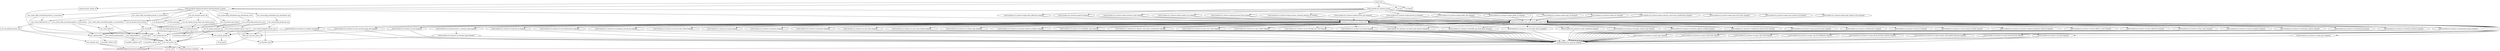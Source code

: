 digraph {
	compound = "true"
	newrank = "true"
	subgraph "root" {
		"[root] aws_autoscaling_attachment.asg_attachment_api (expand)" [label = "aws_autoscaling_attachment.asg_attachment_api", shape = "box"]
		"[root] aws_autoscaling_attachment.asg_attachment_react (expand)" [label = "aws_autoscaling_attachment.asg_attachment_react", shape = "box"]
		"[root] aws_autoscaling_group.api_asg (expand)" [label = "aws_autoscaling_group.api_asg", shape = "box"]
		"[root] aws_autoscaling_group.react_asg (expand)" [label = "aws_autoscaling_group.react_asg", shape = "box"]
		"[root] aws_db_instance.saturn_db (expand)" [label = "aws_db_instance.saturn_db", shape = "box"]
		"[root] aws_db_subnet_group.saturn_db_subnet_group (expand)" [label = "aws_db_subnet_group.saturn_db_subnet_group", shape = "box"]
		"[root] aws_eip.ngw_eip (expand)" [label = "aws_eip.ngw_eip", shape = "box"]
		"[root] aws_internet_gateway.igw (expand)" [label = "aws_internet_gateway.igw", shape = "box"]
		"[root] aws_launch_template.saturn_api_lt (expand)" [label = "aws_launch_template.saturn_api_lt", shape = "box"]
		"[root] aws_launch_template.saturn_react_lt (expand)" [label = "aws_launch_template.saturn_react_lt", shape = "box"]
		"[root] aws_lb.alb (expand)" [label = "aws_lb.alb", shape = "box"]
		"[root] aws_lb_listener.api_listener (expand)" [label = "aws_lb_listener.api_listener", shape = "box"]
		"[root] aws_lb_listener.react_listener (expand)" [label = "aws_lb_listener.react_listener", shape = "box"]
		"[root] aws_lb_target_group.api_tg (expand)" [label = "aws_lb_target_group.api_tg", shape = "box"]
		"[root] aws_lb_target_group.react_tg (expand)" [label = "aws_lb_target_group.react_tg", shape = "box"]
		"[root] aws_nat_gateway.saturn_ngw (expand)" [label = "aws_nat_gateway.saturn_ngw", shape = "box"]
		"[root] aws_route_table.private_rt (expand)" [label = "aws_route_table.private_rt", shape = "box"]
		"[root] aws_route_table.rt (expand)" [label = "aws_route_table.rt", shape = "box"]
		"[root] aws_route_table_association.private_rt_association (expand)" [label = "aws_route_table_association.private_rt_association", shape = "box"]
		"[root] aws_route_table_association.private_rt_association2 (expand)" [label = "aws_route_table_association.private_rt_association2", shape = "box"]
		"[root] aws_route_table_association.public_rt_association (expand)" [label = "aws_route_table_association.public_rt_association", shape = "box"]
		"[root] aws_route_table_association.public_rt_association2 (expand)" [label = "aws_route_table_association.public_rt_association2", shape = "box"]
		"[root] aws_security_group.sg (expand)" [label = "aws_security_group.sg", shape = "box"]
		"[root] aws_subnet.private (expand)" [label = "aws_subnet.private", shape = "box"]
		"[root] aws_subnet.private2 (expand)" [label = "aws_subnet.private2", shape = "box"]
		"[root] aws_subnet.public (expand)" [label = "aws_subnet.public", shape = "box"]
		"[root] aws_subnet.public2 (expand)" [label = "aws_subnet.public2", shape = "box"]
		"[root] aws_vpc.saturn_vpc (expand)" [label = "aws_vpc.saturn_vpc", shape = "box"]
		"[root] data.aws_ami.aws_linux_2 (expand)" [label = "data.aws_ami.aws_linux_2", shape = "box"]
		"[root] module.ec2_instance.aws_instance.this (expand)" [label = "module.ec2_instance.aws_instance.this", shape = "box"]
		"[root] module.ec2_instance.aws_spot_instance_request.this (expand)" [label = "module.ec2_instance.aws_spot_instance_request.this", shape = "box"]
		"[root] output.private_subnet_id" [label = "output.private_subnet_id", shape = "note"]
		"[root] provider[\"registry.terraform.io/hashicorp/aws\"]" [label = "provider[\"registry.terraform.io/hashicorp/aws\"]", shape = "diamond"]
		"[root] var.ami" [label = "var.ami", shape = "note"]
		"[root] var.db_password" [label = "var.db_password", shape = "note"]
		"[root] var.db_username" [label = "var.db_username", shape = "note"]
		"[root] var.instance_type" [label = "var.instance_type", shape = "note"]
		"[root] var.lb_type" [label = "var.lb_type", shape = "note"]
		"[root] var.private_subnet2_cidr" [label = "var.private_subnet2_cidr", shape = "note"]
		"[root] var.private_subnet_cidr" [label = "var.private_subnet_cidr", shape = "note"]
		"[root] var.public_subnet2_cidr" [label = "var.public_subnet2_cidr", shape = "note"]
		"[root] var.public_subnet_cidr" [label = "var.public_subnet_cidr", shape = "note"]
		"[root] var.region" [label = "var.region", shape = "note"]
		"[root] var.sg_ports" [label = "var.sg_ports", shape = "note"]
		"[root] var.vpc_cidr" [label = "var.vpc_cidr", shape = "note"]
		"[root] aws_autoscaling_attachment.asg_attachment_api (expand)" -> "[root] aws_autoscaling_group.api_asg (expand)"
		"[root] aws_autoscaling_attachment.asg_attachment_react (expand)" -> "[root] aws_autoscaling_group.react_asg (expand)"
		"[root] aws_autoscaling_group.api_asg (expand)" -> "[root] aws_launch_template.saturn_api_lt (expand)"
		"[root] aws_autoscaling_group.api_asg (expand)" -> "[root] aws_lb_target_group.api_tg (expand)"
		"[root] aws_autoscaling_group.api_asg (expand)" -> "[root] aws_subnet.private2 (expand)"
		"[root] aws_autoscaling_group.react_asg (expand)" -> "[root] aws_launch_template.saturn_react_lt (expand)"
		"[root] aws_autoscaling_group.react_asg (expand)" -> "[root] aws_lb_target_group.react_tg (expand)"
		"[root] aws_autoscaling_group.react_asg (expand)" -> "[root] aws_subnet.private2 (expand)"
		"[root] aws_db_instance.saturn_db (expand)" -> "[root] aws_db_subnet_group.saturn_db_subnet_group (expand)"
		"[root] aws_db_instance.saturn_db (expand)" -> "[root] aws_security_group.sg (expand)"
		"[root] aws_db_instance.saturn_db (expand)" -> "[root] var.db_password"
		"[root] aws_db_instance.saturn_db (expand)" -> "[root] var.db_username"
		"[root] aws_db_subnet_group.saturn_db_subnet_group (expand)" -> "[root] aws_subnet.private (expand)"
		"[root] aws_db_subnet_group.saturn_db_subnet_group (expand)" -> "[root] aws_subnet.private2 (expand)"
		"[root] aws_eip.ngw_eip (expand)" -> "[root] local.Name (expand)"
		"[root] aws_eip.ngw_eip (expand)" -> "[root] provider[\"registry.terraform.io/hashicorp/aws\"]"
		"[root] aws_internet_gateway.igw (expand)" -> "[root] aws_vpc.saturn_vpc (expand)"
		"[root] aws_launch_template.saturn_api_lt (expand)" -> "[root] aws_security_group.sg (expand)"
		"[root] aws_launch_template.saturn_api_lt (expand)" -> "[root] aws_subnet.private (expand)"
		"[root] aws_launch_template.saturn_api_lt (expand)" -> "[root] data.aws_ami.aws_linux_2 (expand)"
		"[root] aws_launch_template.saturn_api_lt (expand)" -> "[root] var.instance_type"
		"[root] aws_launch_template.saturn_react_lt (expand)" -> "[root] aws_security_group.sg (expand)"
		"[root] aws_launch_template.saturn_react_lt (expand)" -> "[root] aws_subnet.private (expand)"
		"[root] aws_launch_template.saturn_react_lt (expand)" -> "[root] data.aws_ami.aws_linux_2 (expand)"
		"[root] aws_launch_template.saturn_react_lt (expand)" -> "[root] var.instance_type"
		"[root] aws_lb.alb (expand)" -> "[root] aws_security_group.sg (expand)"
		"[root] aws_lb.alb (expand)" -> "[root] aws_subnet.public (expand)"
		"[root] aws_lb.alb (expand)" -> "[root] aws_subnet.public2 (expand)"
		"[root] aws_lb.alb (expand)" -> "[root] var.lb_type"
		"[root] aws_lb_listener.api_listener (expand)" -> "[root] aws_lb.alb (expand)"
		"[root] aws_lb_listener.api_listener (expand)" -> "[root] aws_lb_target_group.api_tg (expand)"
		"[root] aws_lb_listener.react_listener (expand)" -> "[root] aws_lb.alb (expand)"
		"[root] aws_lb_listener.react_listener (expand)" -> "[root] aws_lb_target_group.react_tg (expand)"
		"[root] aws_lb_target_group.api_tg (expand)" -> "[root] aws_vpc.saturn_vpc (expand)"
		"[root] aws_lb_target_group.react_tg (expand)" -> "[root] aws_vpc.saturn_vpc (expand)"
		"[root] aws_nat_gateway.saturn_ngw (expand)" -> "[root] aws_eip.ngw_eip (expand)"
		"[root] aws_nat_gateway.saturn_ngw (expand)" -> "[root] aws_subnet.public (expand)"
		"[root] aws_route_table.private_rt (expand)" -> "[root] aws_nat_gateway.saturn_ngw (expand)"
		"[root] aws_route_table.rt (expand)" -> "[root] aws_internet_gateway.igw (expand)"
		"[root] aws_route_table_association.private_rt_association (expand)" -> "[root] aws_route_table.private_rt (expand)"
		"[root] aws_route_table_association.private_rt_association (expand)" -> "[root] aws_subnet.private (expand)"
		"[root] aws_route_table_association.private_rt_association2 (expand)" -> "[root] aws_route_table.private_rt (expand)"
		"[root] aws_route_table_association.private_rt_association2 (expand)" -> "[root] aws_subnet.private2 (expand)"
		"[root] aws_route_table_association.public_rt_association (expand)" -> "[root] aws_route_table.rt (expand)"
		"[root] aws_route_table_association.public_rt_association (expand)" -> "[root] aws_subnet.public (expand)"
		"[root] aws_route_table_association.public_rt_association2 (expand)" -> "[root] aws_route_table.rt (expand)"
		"[root] aws_route_table_association.public_rt_association2 (expand)" -> "[root] aws_subnet.public2 (expand)"
		"[root] aws_security_group.sg (expand)" -> "[root] aws_vpc.saturn_vpc (expand)"
		"[root] aws_security_group.sg (expand)" -> "[root] var.sg_ports"
		"[root] aws_subnet.private (expand)" -> "[root] aws_vpc.saturn_vpc (expand)"
		"[root] aws_subnet.private (expand)" -> "[root] var.private_subnet_cidr"
		"[root] aws_subnet.private2 (expand)" -> "[root] aws_vpc.saturn_vpc (expand)"
		"[root] aws_subnet.private2 (expand)" -> "[root] var.private_subnet2_cidr"
		"[root] aws_subnet.public (expand)" -> "[root] aws_vpc.saturn_vpc (expand)"
		"[root] aws_subnet.public (expand)" -> "[root] var.public_subnet_cidr"
		"[root] aws_subnet.public2 (expand)" -> "[root] aws_vpc.saturn_vpc (expand)"
		"[root] aws_subnet.public2 (expand)" -> "[root] var.public_subnet2_cidr"
		"[root] aws_vpc.saturn_vpc (expand)" -> "[root] local.Name (expand)"
		"[root] aws_vpc.saturn_vpc (expand)" -> "[root] provider[\"registry.terraform.io/hashicorp/aws\"]"
		"[root] aws_vpc.saturn_vpc (expand)" -> "[root] var.vpc_cidr"
		"[root] data.aws_ami.aws_linux_2 (expand)" -> "[root] provider[\"registry.terraform.io/hashicorp/aws\"]"
		"[root] module.ec2_instance (close)" -> "[root] module.ec2_instance.output.arn (expand)"
		"[root] module.ec2_instance (close)" -> "[root] module.ec2_instance.output.capacity_reservation_specification (expand)"
		"[root] module.ec2_instance (close)" -> "[root] module.ec2_instance.output.id (expand)"
		"[root] module.ec2_instance (close)" -> "[root] module.ec2_instance.output.instance_state (expand)"
		"[root] module.ec2_instance (close)" -> "[root] module.ec2_instance.output.ipv6_addresses (expand)"
		"[root] module.ec2_instance (close)" -> "[root] module.ec2_instance.output.outpost_arn (expand)"
		"[root] module.ec2_instance (close)" -> "[root] module.ec2_instance.output.password_data (expand)"
		"[root] module.ec2_instance (close)" -> "[root] module.ec2_instance.output.primary_network_interface_id (expand)"
		"[root] module.ec2_instance (close)" -> "[root] module.ec2_instance.output.private_dns (expand)"
		"[root] module.ec2_instance (close)" -> "[root] module.ec2_instance.output.private_ip (expand)"
		"[root] module.ec2_instance (close)" -> "[root] module.ec2_instance.output.public_dns (expand)"
		"[root] module.ec2_instance (close)" -> "[root] module.ec2_instance.output.public_ip (expand)"
		"[root] module.ec2_instance (close)" -> "[root] module.ec2_instance.output.spot_bid_status (expand)"
		"[root] module.ec2_instance (close)" -> "[root] module.ec2_instance.output.spot_instance_id (expand)"
		"[root] module.ec2_instance (close)" -> "[root] module.ec2_instance.output.spot_request_state (expand)"
		"[root] module.ec2_instance (close)" -> "[root] module.ec2_instance.output.tags_all (expand)"
		"[root] module.ec2_instance.aws_instance.this (expand)" -> "[root] module.ec2_instance.local.is_t_instance_type (expand)"
		"[root] module.ec2_instance.aws_instance.this (expand)" -> "[root] module.ec2_instance.var.ami (expand)"
		"[root] module.ec2_instance.aws_instance.this (expand)" -> "[root] module.ec2_instance.var.associate_public_ip_address (expand)"
		"[root] module.ec2_instance.aws_instance.this (expand)" -> "[root] module.ec2_instance.var.availability_zone (expand)"
		"[root] module.ec2_instance.aws_instance.this (expand)" -> "[root] module.ec2_instance.var.capacity_reservation_specification (expand)"
		"[root] module.ec2_instance.aws_instance.this (expand)" -> "[root] module.ec2_instance.var.cpu_core_count (expand)"
		"[root] module.ec2_instance.aws_instance.this (expand)" -> "[root] module.ec2_instance.var.cpu_credits (expand)"
		"[root] module.ec2_instance.aws_instance.this (expand)" -> "[root] module.ec2_instance.var.cpu_threads_per_core (expand)"
		"[root] module.ec2_instance.aws_instance.this (expand)" -> "[root] module.ec2_instance.var.create (expand)"
		"[root] module.ec2_instance.aws_instance.this (expand)" -> "[root] module.ec2_instance.var.create_spot_instance (expand)"
		"[root] module.ec2_instance.aws_instance.this (expand)" -> "[root] module.ec2_instance.var.disable_api_termination (expand)"
		"[root] module.ec2_instance.aws_instance.this (expand)" -> "[root] module.ec2_instance.var.ebs_block_device (expand)"
		"[root] module.ec2_instance.aws_instance.this (expand)" -> "[root] module.ec2_instance.var.ebs_optimized (expand)"
		"[root] module.ec2_instance.aws_instance.this (expand)" -> "[root] module.ec2_instance.var.enable_volume_tags (expand)"
		"[root] module.ec2_instance.aws_instance.this (expand)" -> "[root] module.ec2_instance.var.enclave_options_enabled (expand)"
		"[root] module.ec2_instance.aws_instance.this (expand)" -> "[root] module.ec2_instance.var.ephemeral_block_device (expand)"
		"[root] module.ec2_instance.aws_instance.this (expand)" -> "[root] module.ec2_instance.var.get_password_data (expand)"
		"[root] module.ec2_instance.aws_instance.this (expand)" -> "[root] module.ec2_instance.var.hibernation (expand)"
		"[root] module.ec2_instance.aws_instance.this (expand)" -> "[root] module.ec2_instance.var.host_id (expand)"
		"[root] module.ec2_instance.aws_instance.this (expand)" -> "[root] module.ec2_instance.var.iam_instance_profile (expand)"
		"[root] module.ec2_instance.aws_instance.this (expand)" -> "[root] module.ec2_instance.var.instance_initiated_shutdown_behavior (expand)"
		"[root] module.ec2_instance.aws_instance.this (expand)" -> "[root] module.ec2_instance.var.ipv6_address_count (expand)"
		"[root] module.ec2_instance.aws_instance.this (expand)" -> "[root] module.ec2_instance.var.ipv6_addresses (expand)"
		"[root] module.ec2_instance.aws_instance.this (expand)" -> "[root] module.ec2_instance.var.key_name (expand)"
		"[root] module.ec2_instance.aws_instance.this (expand)" -> "[root] module.ec2_instance.var.launch_template (expand)"
		"[root] module.ec2_instance.aws_instance.this (expand)" -> "[root] module.ec2_instance.var.metadata_options (expand)"
		"[root] module.ec2_instance.aws_instance.this (expand)" -> "[root] module.ec2_instance.var.monitoring (expand)"
		"[root] module.ec2_instance.aws_instance.this (expand)" -> "[root] module.ec2_instance.var.name (expand)"
		"[root] module.ec2_instance.aws_instance.this (expand)" -> "[root] module.ec2_instance.var.network_interface (expand)"
		"[root] module.ec2_instance.aws_instance.this (expand)" -> "[root] module.ec2_instance.var.placement_group (expand)"
		"[root] module.ec2_instance.aws_instance.this (expand)" -> "[root] module.ec2_instance.var.private_ip (expand)"
		"[root] module.ec2_instance.aws_instance.this (expand)" -> "[root] module.ec2_instance.var.root_block_device (expand)"
		"[root] module.ec2_instance.aws_instance.this (expand)" -> "[root] module.ec2_instance.var.secondary_private_ips (expand)"
		"[root] module.ec2_instance.aws_instance.this (expand)" -> "[root] module.ec2_instance.var.source_dest_check (expand)"
		"[root] module.ec2_instance.aws_instance.this (expand)" -> "[root] module.ec2_instance.var.subnet_id (expand)"
		"[root] module.ec2_instance.aws_instance.this (expand)" -> "[root] module.ec2_instance.var.tags (expand)"
		"[root] module.ec2_instance.aws_instance.this (expand)" -> "[root] module.ec2_instance.var.tenancy (expand)"
		"[root] module.ec2_instance.aws_instance.this (expand)" -> "[root] module.ec2_instance.var.timeouts (expand)"
		"[root] module.ec2_instance.aws_instance.this (expand)" -> "[root] module.ec2_instance.var.user_data (expand)"
		"[root] module.ec2_instance.aws_instance.this (expand)" -> "[root] module.ec2_instance.var.user_data_base64 (expand)"
		"[root] module.ec2_instance.aws_instance.this (expand)" -> "[root] module.ec2_instance.var.volume_tags (expand)"
		"[root] module.ec2_instance.aws_instance.this (expand)" -> "[root] module.ec2_instance.var.vpc_security_group_ids (expand)"
		"[root] module.ec2_instance.aws_spot_instance_request.this (expand)" -> "[root] module.ec2_instance.local.is_t_instance_type (expand)"
		"[root] module.ec2_instance.aws_spot_instance_request.this (expand)" -> "[root] module.ec2_instance.var.ami (expand)"
		"[root] module.ec2_instance.aws_spot_instance_request.this (expand)" -> "[root] module.ec2_instance.var.associate_public_ip_address (expand)"
		"[root] module.ec2_instance.aws_spot_instance_request.this (expand)" -> "[root] module.ec2_instance.var.availability_zone (expand)"
		"[root] module.ec2_instance.aws_spot_instance_request.this (expand)" -> "[root] module.ec2_instance.var.capacity_reservation_specification (expand)"
		"[root] module.ec2_instance.aws_spot_instance_request.this (expand)" -> "[root] module.ec2_instance.var.cpu_core_count (expand)"
		"[root] module.ec2_instance.aws_spot_instance_request.this (expand)" -> "[root] module.ec2_instance.var.cpu_credits (expand)"
		"[root] module.ec2_instance.aws_spot_instance_request.this (expand)" -> "[root] module.ec2_instance.var.cpu_threads_per_core (expand)"
		"[root] module.ec2_instance.aws_spot_instance_request.this (expand)" -> "[root] module.ec2_instance.var.create (expand)"
		"[root] module.ec2_instance.aws_spot_instance_request.this (expand)" -> "[root] module.ec2_instance.var.create_spot_instance (expand)"
		"[root] module.ec2_instance.aws_spot_instance_request.this (expand)" -> "[root] module.ec2_instance.var.disable_api_termination (expand)"
		"[root] module.ec2_instance.aws_spot_instance_request.this (expand)" -> "[root] module.ec2_instance.var.ebs_block_device (expand)"
		"[root] module.ec2_instance.aws_spot_instance_request.this (expand)" -> "[root] module.ec2_instance.var.ebs_optimized (expand)"
		"[root] module.ec2_instance.aws_spot_instance_request.this (expand)" -> "[root] module.ec2_instance.var.enable_volume_tags (expand)"
		"[root] module.ec2_instance.aws_spot_instance_request.this (expand)" -> "[root] module.ec2_instance.var.enclave_options_enabled (expand)"
		"[root] module.ec2_instance.aws_spot_instance_request.this (expand)" -> "[root] module.ec2_instance.var.ephemeral_block_device (expand)"
		"[root] module.ec2_instance.aws_spot_instance_request.this (expand)" -> "[root] module.ec2_instance.var.get_password_data (expand)"
		"[root] module.ec2_instance.aws_spot_instance_request.this (expand)" -> "[root] module.ec2_instance.var.hibernation (expand)"
		"[root] module.ec2_instance.aws_spot_instance_request.this (expand)" -> "[root] module.ec2_instance.var.host_id (expand)"
		"[root] module.ec2_instance.aws_spot_instance_request.this (expand)" -> "[root] module.ec2_instance.var.iam_instance_profile (expand)"
		"[root] module.ec2_instance.aws_spot_instance_request.this (expand)" -> "[root] module.ec2_instance.var.instance_initiated_shutdown_behavior (expand)"
		"[root] module.ec2_instance.aws_spot_instance_request.this (expand)" -> "[root] module.ec2_instance.var.ipv6_address_count (expand)"
		"[root] module.ec2_instance.aws_spot_instance_request.this (expand)" -> "[root] module.ec2_instance.var.ipv6_addresses (expand)"
		"[root] module.ec2_instance.aws_spot_instance_request.this (expand)" -> "[root] module.ec2_instance.var.key_name (expand)"
		"[root] module.ec2_instance.aws_spot_instance_request.this (expand)" -> "[root] module.ec2_instance.var.launch_template (expand)"
		"[root] module.ec2_instance.aws_spot_instance_request.this (expand)" -> "[root] module.ec2_instance.var.metadata_options (expand)"
		"[root] module.ec2_instance.aws_spot_instance_request.this (expand)" -> "[root] module.ec2_instance.var.monitoring (expand)"
		"[root] module.ec2_instance.aws_spot_instance_request.this (expand)" -> "[root] module.ec2_instance.var.name (expand)"
		"[root] module.ec2_instance.aws_spot_instance_request.this (expand)" -> "[root] module.ec2_instance.var.network_interface (expand)"
		"[root] module.ec2_instance.aws_spot_instance_request.this (expand)" -> "[root] module.ec2_instance.var.placement_group (expand)"
		"[root] module.ec2_instance.aws_spot_instance_request.this (expand)" -> "[root] module.ec2_instance.var.private_ip (expand)"
		"[root] module.ec2_instance.aws_spot_instance_request.this (expand)" -> "[root] module.ec2_instance.var.root_block_device (expand)"
		"[root] module.ec2_instance.aws_spot_instance_request.this (expand)" -> "[root] module.ec2_instance.var.secondary_private_ips (expand)"
		"[root] module.ec2_instance.aws_spot_instance_request.this (expand)" -> "[root] module.ec2_instance.var.source_dest_check (expand)"
		"[root] module.ec2_instance.aws_spot_instance_request.this (expand)" -> "[root] module.ec2_instance.var.spot_block_duration_minutes (expand)"
		"[root] module.ec2_instance.aws_spot_instance_request.this (expand)" -> "[root] module.ec2_instance.var.spot_instance_interruption_behavior (expand)"
		"[root] module.ec2_instance.aws_spot_instance_request.this (expand)" -> "[root] module.ec2_instance.var.spot_launch_group (expand)"
		"[root] module.ec2_instance.aws_spot_instance_request.this (expand)" -> "[root] module.ec2_instance.var.spot_price (expand)"
		"[root] module.ec2_instance.aws_spot_instance_request.this (expand)" -> "[root] module.ec2_instance.var.spot_type (expand)"
		"[root] module.ec2_instance.aws_spot_instance_request.this (expand)" -> "[root] module.ec2_instance.var.spot_valid_from (expand)"
		"[root] module.ec2_instance.aws_spot_instance_request.this (expand)" -> "[root] module.ec2_instance.var.spot_valid_until (expand)"
		"[root] module.ec2_instance.aws_spot_instance_request.this (expand)" -> "[root] module.ec2_instance.var.spot_wait_for_fulfillment (expand)"
		"[root] module.ec2_instance.aws_spot_instance_request.this (expand)" -> "[root] module.ec2_instance.var.subnet_id (expand)"
		"[root] module.ec2_instance.aws_spot_instance_request.this (expand)" -> "[root] module.ec2_instance.var.tags (expand)"
		"[root] module.ec2_instance.aws_spot_instance_request.this (expand)" -> "[root] module.ec2_instance.var.tenancy (expand)"
		"[root] module.ec2_instance.aws_spot_instance_request.this (expand)" -> "[root] module.ec2_instance.var.timeouts (expand)"
		"[root] module.ec2_instance.aws_spot_instance_request.this (expand)" -> "[root] module.ec2_instance.var.user_data (expand)"
		"[root] module.ec2_instance.aws_spot_instance_request.this (expand)" -> "[root] module.ec2_instance.var.user_data_base64 (expand)"
		"[root] module.ec2_instance.aws_spot_instance_request.this (expand)" -> "[root] module.ec2_instance.var.volume_tags (expand)"
		"[root] module.ec2_instance.aws_spot_instance_request.this (expand)" -> "[root] module.ec2_instance.var.vpc_security_group_ids (expand)"
		"[root] module.ec2_instance.local.is_t_instance_type (expand)" -> "[root] module.ec2_instance.var.instance_type (expand)"
		"[root] module.ec2_instance.output.arn (expand)" -> "[root] module.ec2_instance.aws_instance.this (expand)"
		"[root] module.ec2_instance.output.arn (expand)" -> "[root] module.ec2_instance.aws_spot_instance_request.this (expand)"
		"[root] module.ec2_instance.output.capacity_reservation_specification (expand)" -> "[root] module.ec2_instance.aws_instance.this (expand)"
		"[root] module.ec2_instance.output.capacity_reservation_specification (expand)" -> "[root] module.ec2_instance.aws_spot_instance_request.this (expand)"
		"[root] module.ec2_instance.output.id (expand)" -> "[root] module.ec2_instance.aws_instance.this (expand)"
		"[root] module.ec2_instance.output.id (expand)" -> "[root] module.ec2_instance.aws_spot_instance_request.this (expand)"
		"[root] module.ec2_instance.output.instance_state (expand)" -> "[root] module.ec2_instance.aws_instance.this (expand)"
		"[root] module.ec2_instance.output.instance_state (expand)" -> "[root] module.ec2_instance.aws_spot_instance_request.this (expand)"
		"[root] module.ec2_instance.output.ipv6_addresses (expand)" -> "[root] module.ec2_instance.aws_instance.this (expand)"
		"[root] module.ec2_instance.output.outpost_arn (expand)" -> "[root] module.ec2_instance.aws_instance.this (expand)"
		"[root] module.ec2_instance.output.outpost_arn (expand)" -> "[root] module.ec2_instance.aws_spot_instance_request.this (expand)"
		"[root] module.ec2_instance.output.password_data (expand)" -> "[root] module.ec2_instance.aws_instance.this (expand)"
		"[root] module.ec2_instance.output.password_data (expand)" -> "[root] module.ec2_instance.aws_spot_instance_request.this (expand)"
		"[root] module.ec2_instance.output.primary_network_interface_id (expand)" -> "[root] module.ec2_instance.aws_instance.this (expand)"
		"[root] module.ec2_instance.output.primary_network_interface_id (expand)" -> "[root] module.ec2_instance.aws_spot_instance_request.this (expand)"
		"[root] module.ec2_instance.output.private_dns (expand)" -> "[root] module.ec2_instance.aws_instance.this (expand)"
		"[root] module.ec2_instance.output.private_dns (expand)" -> "[root] module.ec2_instance.aws_spot_instance_request.this (expand)"
		"[root] module.ec2_instance.output.private_ip (expand)" -> "[root] module.ec2_instance.aws_instance.this (expand)"
		"[root] module.ec2_instance.output.private_ip (expand)" -> "[root] module.ec2_instance.aws_spot_instance_request.this (expand)"
		"[root] module.ec2_instance.output.public_dns (expand)" -> "[root] module.ec2_instance.aws_instance.this (expand)"
		"[root] module.ec2_instance.output.public_dns (expand)" -> "[root] module.ec2_instance.aws_spot_instance_request.this (expand)"
		"[root] module.ec2_instance.output.public_ip (expand)" -> "[root] module.ec2_instance.aws_instance.this (expand)"
		"[root] module.ec2_instance.output.public_ip (expand)" -> "[root] module.ec2_instance.aws_spot_instance_request.this (expand)"
		"[root] module.ec2_instance.output.spot_bid_status (expand)" -> "[root] module.ec2_instance.aws_spot_instance_request.this (expand)"
		"[root] module.ec2_instance.output.spot_instance_id (expand)" -> "[root] module.ec2_instance.aws_spot_instance_request.this (expand)"
		"[root] module.ec2_instance.output.spot_request_state (expand)" -> "[root] module.ec2_instance.aws_spot_instance_request.this (expand)"
		"[root] module.ec2_instance.output.tags_all (expand)" -> "[root] module.ec2_instance.aws_instance.this (expand)"
		"[root] module.ec2_instance.output.tags_all (expand)" -> "[root] module.ec2_instance.aws_spot_instance_request.this (expand)"
		"[root] module.ec2_instance.var.ami (expand)" -> "[root] data.aws_ami.aws_linux_2 (expand)"
		"[root] module.ec2_instance.var.ami (expand)" -> "[root] module.ec2_instance (expand)"
		"[root] module.ec2_instance.var.associate_public_ip_address (expand)" -> "[root] module.ec2_instance (expand)"
		"[root] module.ec2_instance.var.availability_zone (expand)" -> "[root] module.ec2_instance (expand)"
		"[root] module.ec2_instance.var.capacity_reservation_specification (expand)" -> "[root] module.ec2_instance (expand)"
		"[root] module.ec2_instance.var.cpu_core_count (expand)" -> "[root] module.ec2_instance (expand)"
		"[root] module.ec2_instance.var.cpu_credits (expand)" -> "[root] module.ec2_instance (expand)"
		"[root] module.ec2_instance.var.cpu_threads_per_core (expand)" -> "[root] module.ec2_instance (expand)"
		"[root] module.ec2_instance.var.create (expand)" -> "[root] module.ec2_instance (expand)"
		"[root] module.ec2_instance.var.create_spot_instance (expand)" -> "[root] module.ec2_instance (expand)"
		"[root] module.ec2_instance.var.disable_api_termination (expand)" -> "[root] module.ec2_instance (expand)"
		"[root] module.ec2_instance.var.ebs_block_device (expand)" -> "[root] module.ec2_instance (expand)"
		"[root] module.ec2_instance.var.ebs_optimized (expand)" -> "[root] module.ec2_instance (expand)"
		"[root] module.ec2_instance.var.enable_volume_tags (expand)" -> "[root] module.ec2_instance (expand)"
		"[root] module.ec2_instance.var.enclave_options_enabled (expand)" -> "[root] module.ec2_instance (expand)"
		"[root] module.ec2_instance.var.ephemeral_block_device (expand)" -> "[root] module.ec2_instance (expand)"
		"[root] module.ec2_instance.var.get_password_data (expand)" -> "[root] module.ec2_instance (expand)"
		"[root] module.ec2_instance.var.hibernation (expand)" -> "[root] module.ec2_instance (expand)"
		"[root] module.ec2_instance.var.host_id (expand)" -> "[root] module.ec2_instance (expand)"
		"[root] module.ec2_instance.var.iam_instance_profile (expand)" -> "[root] module.ec2_instance (expand)"
		"[root] module.ec2_instance.var.instance_initiated_shutdown_behavior (expand)" -> "[root] module.ec2_instance (expand)"
		"[root] module.ec2_instance.var.instance_type (expand)" -> "[root] module.ec2_instance (expand)"
		"[root] module.ec2_instance.var.instance_type (expand)" -> "[root] var.instance_type"
		"[root] module.ec2_instance.var.ipv6_address_count (expand)" -> "[root] module.ec2_instance (expand)"
		"[root] module.ec2_instance.var.ipv6_addresses (expand)" -> "[root] module.ec2_instance (expand)"
		"[root] module.ec2_instance.var.key_name (expand)" -> "[root] module.ec2_instance (expand)"
		"[root] module.ec2_instance.var.launch_template (expand)" -> "[root] module.ec2_instance (expand)"
		"[root] module.ec2_instance.var.metadata_options (expand)" -> "[root] module.ec2_instance (expand)"
		"[root] module.ec2_instance.var.monitoring (expand)" -> "[root] module.ec2_instance (expand)"
		"[root] module.ec2_instance.var.name (expand)" -> "[root] local.Name (expand)"
		"[root] module.ec2_instance.var.name (expand)" -> "[root] module.ec2_instance (expand)"
		"[root] module.ec2_instance.var.network_interface (expand)" -> "[root] module.ec2_instance (expand)"
		"[root] module.ec2_instance.var.placement_group (expand)" -> "[root] module.ec2_instance (expand)"
		"[root] module.ec2_instance.var.private_ip (expand)" -> "[root] module.ec2_instance (expand)"
		"[root] module.ec2_instance.var.root_block_device (expand)" -> "[root] module.ec2_instance (expand)"
		"[root] module.ec2_instance.var.secondary_private_ips (expand)" -> "[root] module.ec2_instance (expand)"
		"[root] module.ec2_instance.var.source_dest_check (expand)" -> "[root] module.ec2_instance (expand)"
		"[root] module.ec2_instance.var.spot_block_duration_minutes (expand)" -> "[root] module.ec2_instance (expand)"
		"[root] module.ec2_instance.var.spot_instance_interruption_behavior (expand)" -> "[root] module.ec2_instance (expand)"
		"[root] module.ec2_instance.var.spot_launch_group (expand)" -> "[root] module.ec2_instance (expand)"
		"[root] module.ec2_instance.var.spot_price (expand)" -> "[root] module.ec2_instance (expand)"
		"[root] module.ec2_instance.var.spot_type (expand)" -> "[root] module.ec2_instance (expand)"
		"[root] module.ec2_instance.var.spot_valid_from (expand)" -> "[root] module.ec2_instance (expand)"
		"[root] module.ec2_instance.var.spot_valid_until (expand)" -> "[root] module.ec2_instance (expand)"
		"[root] module.ec2_instance.var.spot_wait_for_fulfillment (expand)" -> "[root] module.ec2_instance (expand)"
		"[root] module.ec2_instance.var.subnet_id (expand)" -> "[root] aws_subnet.public (expand)"
		"[root] module.ec2_instance.var.subnet_id (expand)" -> "[root] module.ec2_instance (expand)"
		"[root] module.ec2_instance.var.tags (expand)" -> "[root] module.ec2_instance (expand)"
		"[root] module.ec2_instance.var.tenancy (expand)" -> "[root] module.ec2_instance (expand)"
		"[root] module.ec2_instance.var.timeouts (expand)" -> "[root] module.ec2_instance (expand)"
		"[root] module.ec2_instance.var.user_data (expand)" -> "[root] module.ec2_instance (expand)"
		"[root] module.ec2_instance.var.user_data_base64 (expand)" -> "[root] module.ec2_instance (expand)"
		"[root] module.ec2_instance.var.volume_tags (expand)" -> "[root] module.ec2_instance (expand)"
		"[root] module.ec2_instance.var.vpc_security_group_ids (expand)" -> "[root] aws_security_group.sg (expand)"
		"[root] module.ec2_instance.var.vpc_security_group_ids (expand)" -> "[root] module.ec2_instance (expand)"
		"[root] output.private_subnet_id" -> "[root] aws_subnet.private (expand)"
		"[root] provider[\"registry.terraform.io/hashicorp/aws\"] (close)" -> "[root] aws_autoscaling_attachment.asg_attachment_api (expand)"
		"[root] provider[\"registry.terraform.io/hashicorp/aws\"] (close)" -> "[root] aws_autoscaling_attachment.asg_attachment_react (expand)"
		"[root] provider[\"registry.terraform.io/hashicorp/aws\"] (close)" -> "[root] aws_db_instance.saturn_db (expand)"
		"[root] provider[\"registry.terraform.io/hashicorp/aws\"] (close)" -> "[root] aws_lb_listener.api_listener (expand)"
		"[root] provider[\"registry.terraform.io/hashicorp/aws\"] (close)" -> "[root] aws_lb_listener.react_listener (expand)"
		"[root] provider[\"registry.terraform.io/hashicorp/aws\"] (close)" -> "[root] aws_route_table_association.private_rt_association (expand)"
		"[root] provider[\"registry.terraform.io/hashicorp/aws\"] (close)" -> "[root] aws_route_table_association.private_rt_association2 (expand)"
		"[root] provider[\"registry.terraform.io/hashicorp/aws\"] (close)" -> "[root] aws_route_table_association.public_rt_association (expand)"
		"[root] provider[\"registry.terraform.io/hashicorp/aws\"] (close)" -> "[root] aws_route_table_association.public_rt_association2 (expand)"
		"[root] provider[\"registry.terraform.io/hashicorp/aws\"] (close)" -> "[root] module.ec2_instance.aws_instance.this (expand)"
		"[root] provider[\"registry.terraform.io/hashicorp/aws\"] (close)" -> "[root] module.ec2_instance.aws_spot_instance_request.this (expand)"
		"[root] root" -> "[root] module.ec2_instance (close)"
		"[root] root" -> "[root] output.private_subnet_id"
		"[root] root" -> "[root] provider[\"registry.terraform.io/hashicorp/aws\"] (close)"
		"[root] root" -> "[root] var.ami"
		"[root] root" -> "[root] var.region"
	}
}

